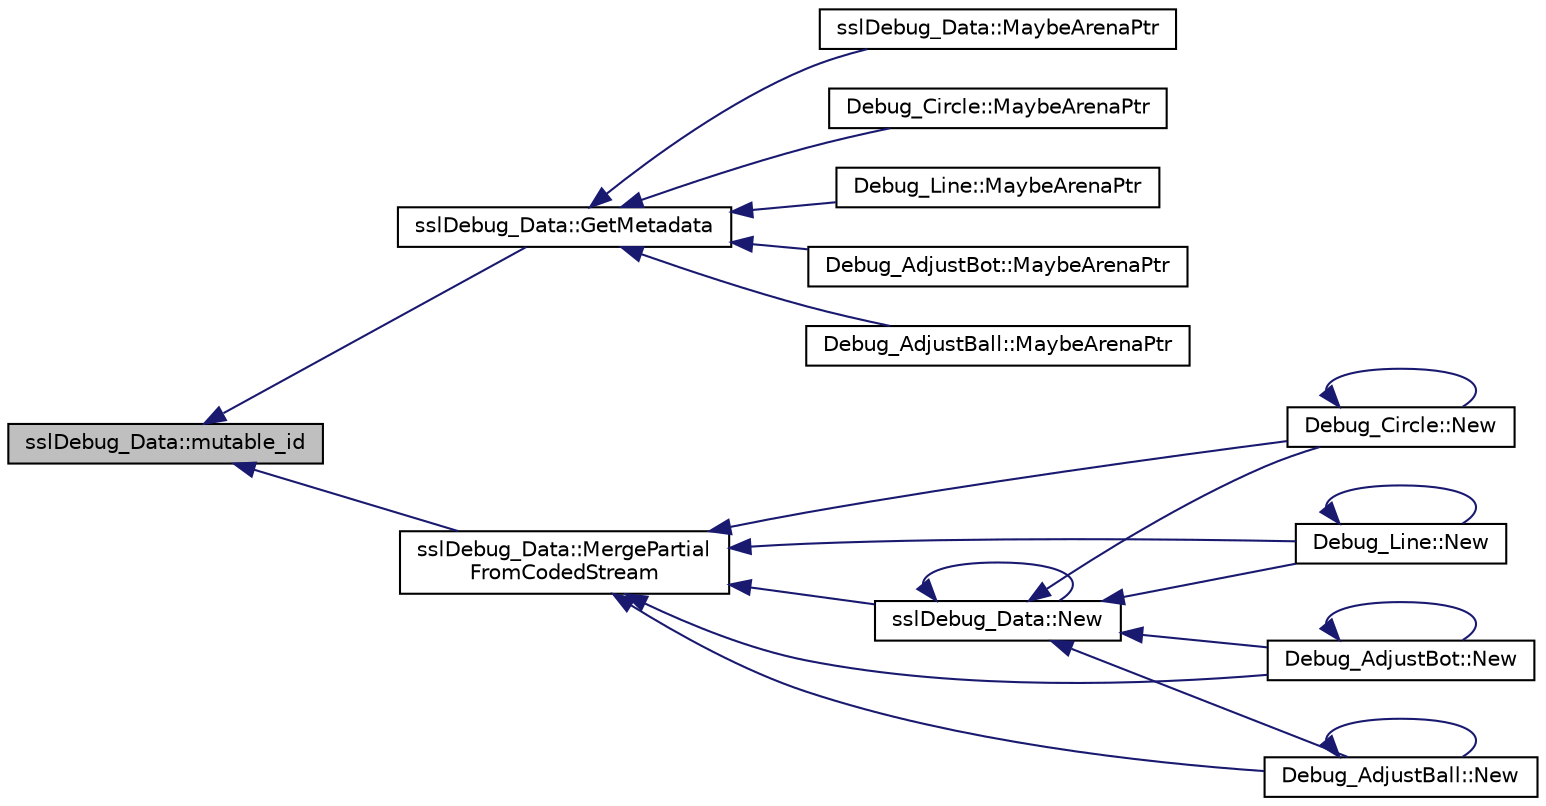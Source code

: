 digraph "sslDebug_Data::mutable_id"
{
 // INTERACTIVE_SVG=YES
  edge [fontname="Helvetica",fontsize="10",labelfontname="Helvetica",labelfontsize="10"];
  node [fontname="Helvetica",fontsize="10",shape=record];
  rankdir="LR";
  Node1 [label="sslDebug_Data::mutable_id",height=0.2,width=0.4,color="black", fillcolor="grey75", style="filled", fontcolor="black"];
  Node1 -> Node2 [dir="back",color="midnightblue",fontsize="10",style="solid",fontname="Helvetica"];
  Node2 [label="sslDebug_Data::GetMetadata",height=0.2,width=0.4,color="black", fillcolor="white", style="filled",URL="$d4/d17/classssl_debug___data.html#a0c56bd42dc56416e9bd0dd687a2a1bc9"];
  Node2 -> Node3 [dir="back",color="midnightblue",fontsize="10",style="solid",fontname="Helvetica"];
  Node3 [label="sslDebug_Data::MaybeArenaPtr",height=0.2,width=0.4,color="black", fillcolor="white", style="filled",URL="$d4/d17/classssl_debug___data.html#aa8d8e8e0f131010a25015e208fede665"];
  Node2 -> Node4 [dir="back",color="midnightblue",fontsize="10",style="solid",fontname="Helvetica"];
  Node4 [label="Debug_Circle::MaybeArenaPtr",height=0.2,width=0.4,color="black", fillcolor="white", style="filled",URL="$d0/d75/class_debug___circle.html#a7b5ceeb4768c0f0264a6d04f9807b6ac"];
  Node2 -> Node5 [dir="back",color="midnightblue",fontsize="10",style="solid",fontname="Helvetica"];
  Node5 [label="Debug_Line::MaybeArenaPtr",height=0.2,width=0.4,color="black", fillcolor="white", style="filled",URL="$d0/d2a/class_debug___line.html#a6bcb9eb1320cc6c36c3190e6f5897b34"];
  Node2 -> Node6 [dir="back",color="midnightblue",fontsize="10",style="solid",fontname="Helvetica"];
  Node6 [label="Debug_AdjustBot::MaybeArenaPtr",height=0.2,width=0.4,color="black", fillcolor="white", style="filled",URL="$de/dd5/class_debug___adjust_bot.html#ae441f7fe60a8f06cb3e6ed69df0a5e11"];
  Node2 -> Node7 [dir="back",color="midnightblue",fontsize="10",style="solid",fontname="Helvetica"];
  Node7 [label="Debug_AdjustBall::MaybeArenaPtr",height=0.2,width=0.4,color="black", fillcolor="white", style="filled",URL="$d9/d50/class_debug___adjust_ball.html#a53d8a323f12d045abe892af357b9bcfc"];
  Node1 -> Node8 [dir="back",color="midnightblue",fontsize="10",style="solid",fontname="Helvetica"];
  Node8 [label="sslDebug_Data::MergePartial\lFromCodedStream",height=0.2,width=0.4,color="black", fillcolor="white", style="filled",URL="$d4/d17/classssl_debug___data.html#a402ec360241c3acf95aade09bf2615e4"];
  Node8 -> Node9 [dir="back",color="midnightblue",fontsize="10",style="solid",fontname="Helvetica"];
  Node9 [label="sslDebug_Data::New",height=0.2,width=0.4,color="black", fillcolor="white", style="filled",URL="$d4/d17/classssl_debug___data.html#a8170c3e14f84330bf98f1fb9dc036ba4"];
  Node9 -> Node9 [dir="back",color="midnightblue",fontsize="10",style="solid",fontname="Helvetica"];
  Node9 -> Node10 [dir="back",color="midnightblue",fontsize="10",style="solid",fontname="Helvetica"];
  Node10 [label="Debug_Circle::New",height=0.2,width=0.4,color="black", fillcolor="white", style="filled",URL="$d0/d75/class_debug___circle.html#af76b71214852431e6222286c902c117f"];
  Node10 -> Node10 [dir="back",color="midnightblue",fontsize="10",style="solid",fontname="Helvetica"];
  Node9 -> Node11 [dir="back",color="midnightblue",fontsize="10",style="solid",fontname="Helvetica"];
  Node11 [label="Debug_Line::New",height=0.2,width=0.4,color="black", fillcolor="white", style="filled",URL="$d0/d2a/class_debug___line.html#a09bfdcbf91d3d00ba2fac272dbf5ff95"];
  Node11 -> Node11 [dir="back",color="midnightblue",fontsize="10",style="solid",fontname="Helvetica"];
  Node9 -> Node12 [dir="back",color="midnightblue",fontsize="10",style="solid",fontname="Helvetica"];
  Node12 [label="Debug_AdjustBot::New",height=0.2,width=0.4,color="black", fillcolor="white", style="filled",URL="$de/dd5/class_debug___adjust_bot.html#a82960757286deb9de834b13f5aa169c5"];
  Node12 -> Node12 [dir="back",color="midnightblue",fontsize="10",style="solid",fontname="Helvetica"];
  Node9 -> Node13 [dir="back",color="midnightblue",fontsize="10",style="solid",fontname="Helvetica"];
  Node13 [label="Debug_AdjustBall::New",height=0.2,width=0.4,color="black", fillcolor="white", style="filled",URL="$d9/d50/class_debug___adjust_ball.html#a257c71cf43e33bf62b04d7c84f61e70e"];
  Node13 -> Node13 [dir="back",color="midnightblue",fontsize="10",style="solid",fontname="Helvetica"];
  Node8 -> Node10 [dir="back",color="midnightblue",fontsize="10",style="solid",fontname="Helvetica"];
  Node8 -> Node11 [dir="back",color="midnightblue",fontsize="10",style="solid",fontname="Helvetica"];
  Node8 -> Node12 [dir="back",color="midnightblue",fontsize="10",style="solid",fontname="Helvetica"];
  Node8 -> Node13 [dir="back",color="midnightblue",fontsize="10",style="solid",fontname="Helvetica"];
}
